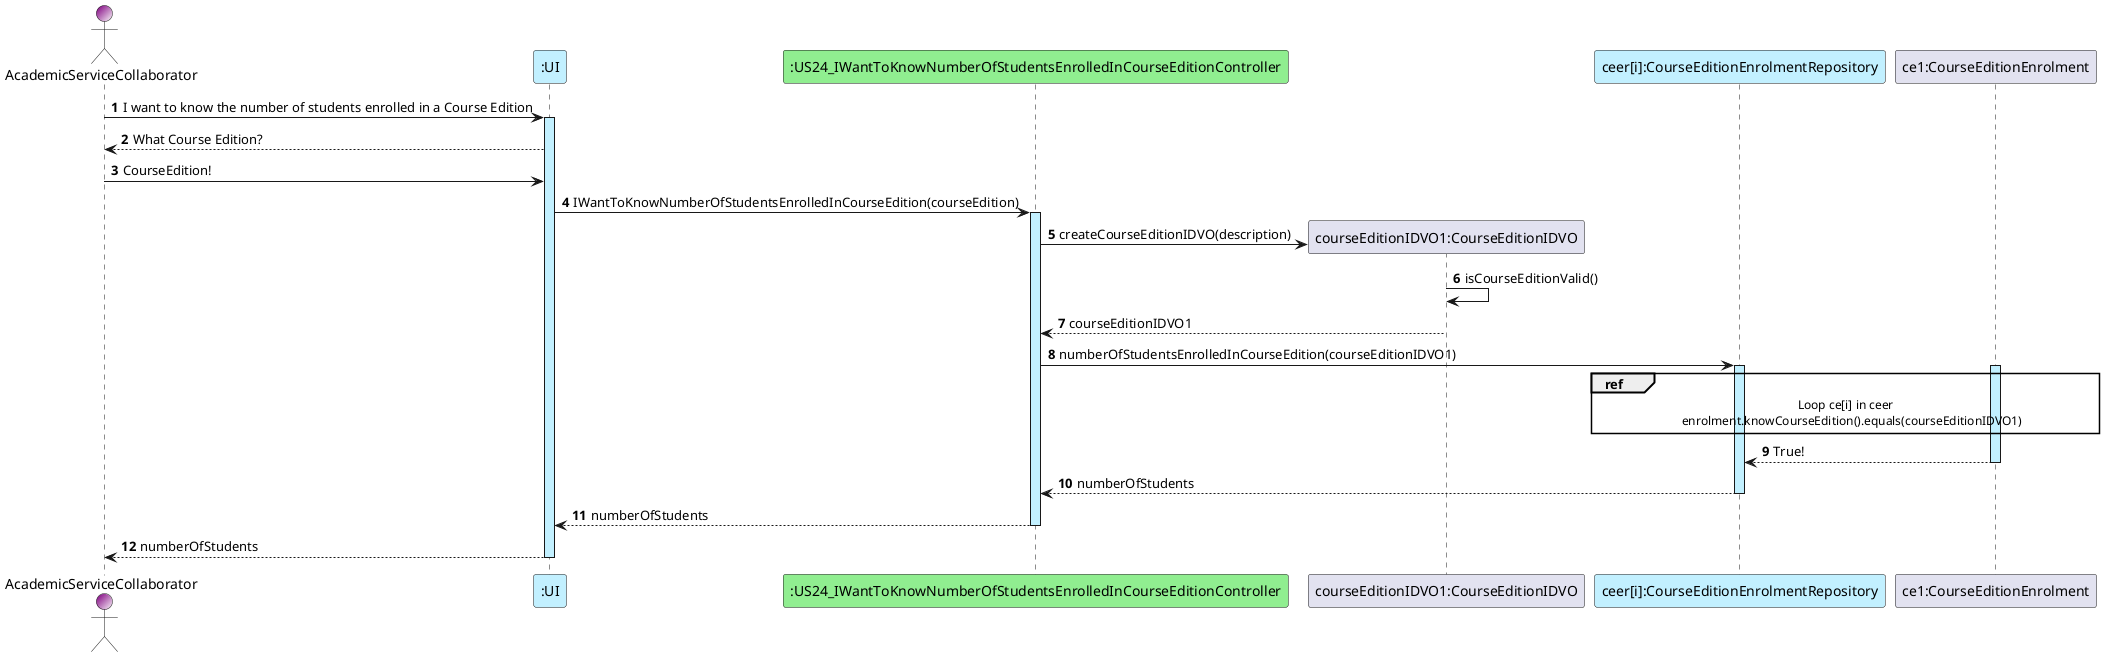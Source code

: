 @startuml

autonumber

actor AcademicServiceCollaborator as ASC #Purple/White
participant ":UI" as UI #application
participant ":US24_IWantToKnowNumberOfStudentsEnrolledInCourseEditionController" as C #lightgreen
participant "courseEditionIDVO1:CourseEditionIDVO" as courseEditionVO1
participant "ceer[i]:CourseEditionEnrolmentRepository" as CEER #application
participant "ce1:CourseEditionEnrolment" as CEE

ASC -> UI : I want to know the number of students enrolled in a Course Edition
activate UI #application
UI --> ASC : What Course Edition?
ASC -> UI : CourseEdition!
UI -> C  : IWantToKnowNumberOfStudentsEnrolledInCourseEdition(courseEdition)

activate C #application
C -> courseEditionVO1** : createCourseEditionIDVO(description)
courseEditionVO1 -> courseEditionVO1 : isCourseEditionValid()
courseEditionVO1 --> C : courseEditionIDVO1
C -> CEER : numberOfStudentsEnrolledInCourseEdition(courseEditionIDVO1)
activate CEER #application
activate CEE #application

ref over CEER, CEE
Loop ce[i] in ceer
    enrolment.knowCourseEdition().equals(courseEditionIDVO1)
end ref
CEE --> CEER : True!
deactivate CEE

C <-- CEER : numberOfStudents

deactivate CEER #application
UI <-- C : numberOfStudents
deactivate C #application
ASC <-- UI : numberOfStudents
deactivate UI #application

@enduml